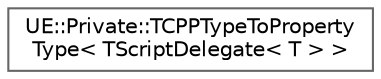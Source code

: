 digraph "Graphical Class Hierarchy"
{
 // INTERACTIVE_SVG=YES
 // LATEX_PDF_SIZE
  bgcolor="transparent";
  edge [fontname=Helvetica,fontsize=10,labelfontname=Helvetica,labelfontsize=10];
  node [fontname=Helvetica,fontsize=10,shape=box,height=0.2,width=0.4];
  rankdir="LR";
  Node0 [id="Node000000",label="UE::Private::TCPPTypeToProperty\lType\< TScriptDelegate\< T \> \>",height=0.2,width=0.4,color="grey40", fillcolor="white", style="filled",URL="$d5/d8d/structUE_1_1Private_1_1TCPPTypeToPropertyType_3_01TScriptDelegate_3_01T_01_4_01_4.html",tooltip=" "];
}
